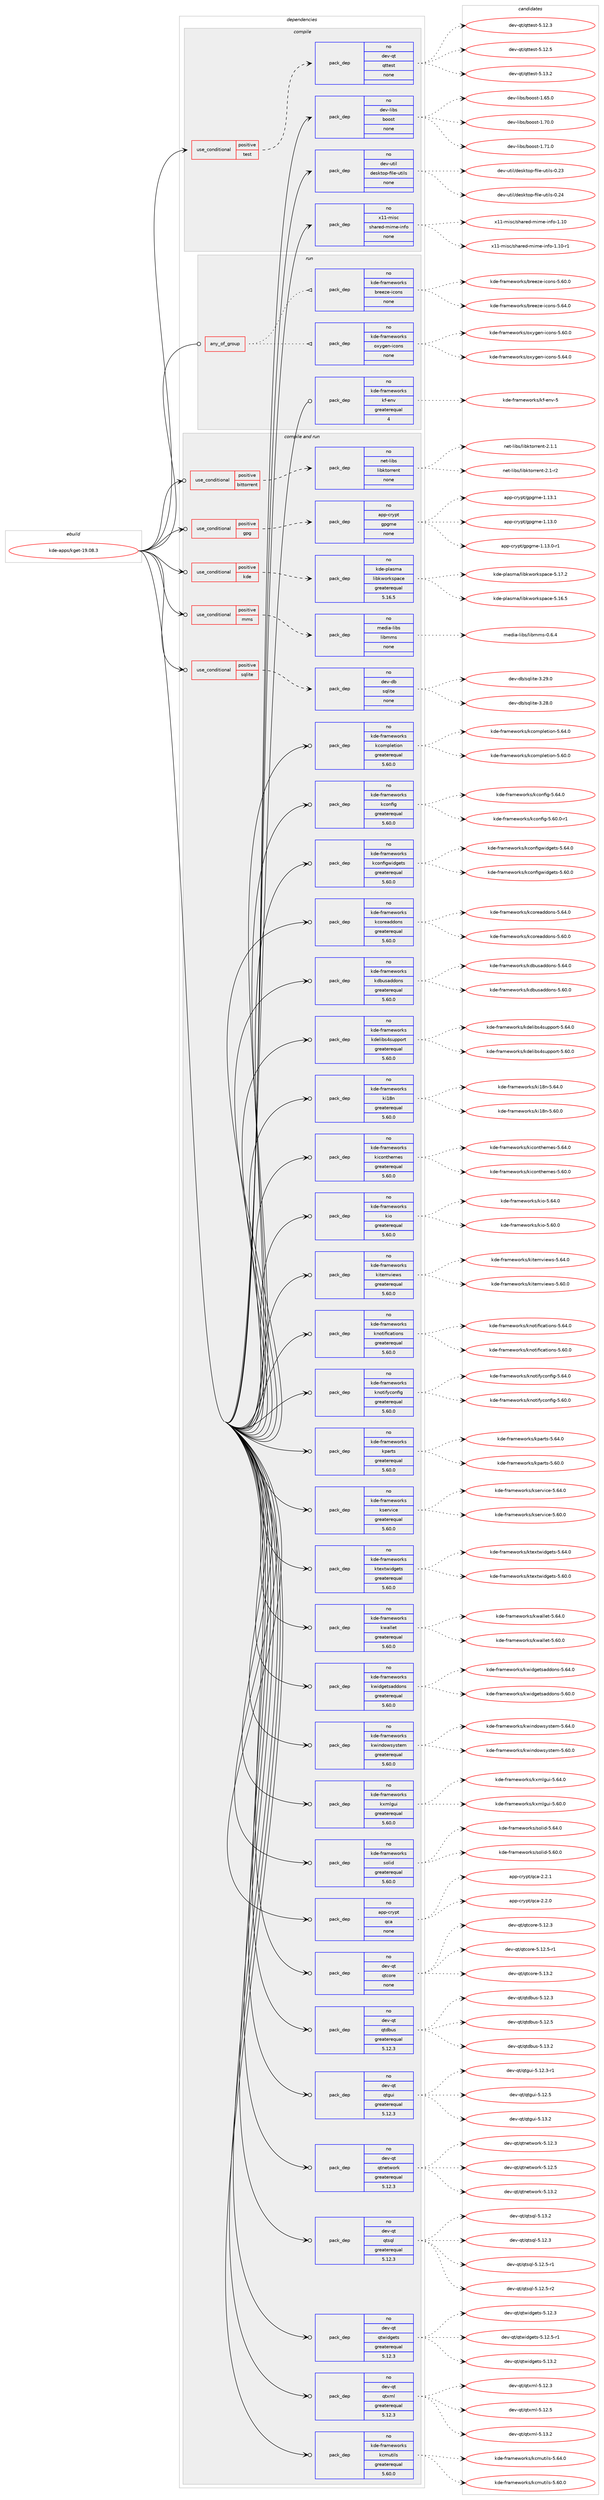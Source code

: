 digraph prolog {

# *************
# Graph options
# *************

newrank=true;
concentrate=true;
compound=true;
graph [rankdir=LR,fontname=Helvetica,fontsize=10,ranksep=1.5];#, ranksep=2.5, nodesep=0.2];
edge  [arrowhead=vee];
node  [fontname=Helvetica,fontsize=10];

# **********
# The ebuild
# **********

subgraph cluster_leftcol {
color=gray;
rank=same;
label=<<i>ebuild</i>>;
id [label="kde-apps/kget-19.08.3", color=red, width=4, href="../kde-apps/kget-19.08.3.svg"];
}

# ****************
# The dependencies
# ****************

subgraph cluster_midcol {
color=gray;
label=<<i>dependencies</i>>;
subgraph cluster_compile {
fillcolor="#eeeeee";
style=filled;
label=<<i>compile</i>>;
subgraph cond186661 {
dependency756273 [label=<<TABLE BORDER="0" CELLBORDER="1" CELLSPACING="0" CELLPADDING="4"><TR><TD ROWSPAN="3" CELLPADDING="10">use_conditional</TD></TR><TR><TD>positive</TD></TR><TR><TD>test</TD></TR></TABLE>>, shape=none, color=red];
subgraph pack556773 {
dependency756274 [label=<<TABLE BORDER="0" CELLBORDER="1" CELLSPACING="0" CELLPADDING="4" WIDTH="220"><TR><TD ROWSPAN="6" CELLPADDING="30">pack_dep</TD></TR><TR><TD WIDTH="110">no</TD></TR><TR><TD>dev-qt</TD></TR><TR><TD>qttest</TD></TR><TR><TD>none</TD></TR><TR><TD></TD></TR></TABLE>>, shape=none, color=blue];
}
dependency756273:e -> dependency756274:w [weight=20,style="dashed",arrowhead="vee"];
}
id:e -> dependency756273:w [weight=20,style="solid",arrowhead="vee"];
subgraph pack556774 {
dependency756275 [label=<<TABLE BORDER="0" CELLBORDER="1" CELLSPACING="0" CELLPADDING="4" WIDTH="220"><TR><TD ROWSPAN="6" CELLPADDING="30">pack_dep</TD></TR><TR><TD WIDTH="110">no</TD></TR><TR><TD>dev-libs</TD></TR><TR><TD>boost</TD></TR><TR><TD>none</TD></TR><TR><TD></TD></TR></TABLE>>, shape=none, color=blue];
}
id:e -> dependency756275:w [weight=20,style="solid",arrowhead="vee"];
subgraph pack556775 {
dependency756276 [label=<<TABLE BORDER="0" CELLBORDER="1" CELLSPACING="0" CELLPADDING="4" WIDTH="220"><TR><TD ROWSPAN="6" CELLPADDING="30">pack_dep</TD></TR><TR><TD WIDTH="110">no</TD></TR><TR><TD>dev-util</TD></TR><TR><TD>desktop-file-utils</TD></TR><TR><TD>none</TD></TR><TR><TD></TD></TR></TABLE>>, shape=none, color=blue];
}
id:e -> dependency756276:w [weight=20,style="solid",arrowhead="vee"];
subgraph pack556776 {
dependency756277 [label=<<TABLE BORDER="0" CELLBORDER="1" CELLSPACING="0" CELLPADDING="4" WIDTH="220"><TR><TD ROWSPAN="6" CELLPADDING="30">pack_dep</TD></TR><TR><TD WIDTH="110">no</TD></TR><TR><TD>x11-misc</TD></TR><TR><TD>shared-mime-info</TD></TR><TR><TD>none</TD></TR><TR><TD></TD></TR></TABLE>>, shape=none, color=blue];
}
id:e -> dependency756277:w [weight=20,style="solid",arrowhead="vee"];
}
subgraph cluster_compileandrun {
fillcolor="#eeeeee";
style=filled;
label=<<i>compile and run</i>>;
subgraph cond186662 {
dependency756278 [label=<<TABLE BORDER="0" CELLBORDER="1" CELLSPACING="0" CELLPADDING="4"><TR><TD ROWSPAN="3" CELLPADDING="10">use_conditional</TD></TR><TR><TD>positive</TD></TR><TR><TD>bittorrent</TD></TR></TABLE>>, shape=none, color=red];
subgraph pack556777 {
dependency756279 [label=<<TABLE BORDER="0" CELLBORDER="1" CELLSPACING="0" CELLPADDING="4" WIDTH="220"><TR><TD ROWSPAN="6" CELLPADDING="30">pack_dep</TD></TR><TR><TD WIDTH="110">no</TD></TR><TR><TD>net-libs</TD></TR><TR><TD>libktorrent</TD></TR><TR><TD>none</TD></TR><TR><TD></TD></TR></TABLE>>, shape=none, color=blue];
}
dependency756278:e -> dependency756279:w [weight=20,style="dashed",arrowhead="vee"];
}
id:e -> dependency756278:w [weight=20,style="solid",arrowhead="odotvee"];
subgraph cond186663 {
dependency756280 [label=<<TABLE BORDER="0" CELLBORDER="1" CELLSPACING="0" CELLPADDING="4"><TR><TD ROWSPAN="3" CELLPADDING="10">use_conditional</TD></TR><TR><TD>positive</TD></TR><TR><TD>gpg</TD></TR></TABLE>>, shape=none, color=red];
subgraph pack556778 {
dependency756281 [label=<<TABLE BORDER="0" CELLBORDER="1" CELLSPACING="0" CELLPADDING="4" WIDTH="220"><TR><TD ROWSPAN="6" CELLPADDING="30">pack_dep</TD></TR><TR><TD WIDTH="110">no</TD></TR><TR><TD>app-crypt</TD></TR><TR><TD>gpgme</TD></TR><TR><TD>none</TD></TR><TR><TD></TD></TR></TABLE>>, shape=none, color=blue];
}
dependency756280:e -> dependency756281:w [weight=20,style="dashed",arrowhead="vee"];
}
id:e -> dependency756280:w [weight=20,style="solid",arrowhead="odotvee"];
subgraph cond186664 {
dependency756282 [label=<<TABLE BORDER="0" CELLBORDER="1" CELLSPACING="0" CELLPADDING="4"><TR><TD ROWSPAN="3" CELLPADDING="10">use_conditional</TD></TR><TR><TD>positive</TD></TR><TR><TD>kde</TD></TR></TABLE>>, shape=none, color=red];
subgraph pack556779 {
dependency756283 [label=<<TABLE BORDER="0" CELLBORDER="1" CELLSPACING="0" CELLPADDING="4" WIDTH="220"><TR><TD ROWSPAN="6" CELLPADDING="30">pack_dep</TD></TR><TR><TD WIDTH="110">no</TD></TR><TR><TD>kde-plasma</TD></TR><TR><TD>libkworkspace</TD></TR><TR><TD>greaterequal</TD></TR><TR><TD>5.16.5</TD></TR></TABLE>>, shape=none, color=blue];
}
dependency756282:e -> dependency756283:w [weight=20,style="dashed",arrowhead="vee"];
}
id:e -> dependency756282:w [weight=20,style="solid",arrowhead="odotvee"];
subgraph cond186665 {
dependency756284 [label=<<TABLE BORDER="0" CELLBORDER="1" CELLSPACING="0" CELLPADDING="4"><TR><TD ROWSPAN="3" CELLPADDING="10">use_conditional</TD></TR><TR><TD>positive</TD></TR><TR><TD>mms</TD></TR></TABLE>>, shape=none, color=red];
subgraph pack556780 {
dependency756285 [label=<<TABLE BORDER="0" CELLBORDER="1" CELLSPACING="0" CELLPADDING="4" WIDTH="220"><TR><TD ROWSPAN="6" CELLPADDING="30">pack_dep</TD></TR><TR><TD WIDTH="110">no</TD></TR><TR><TD>media-libs</TD></TR><TR><TD>libmms</TD></TR><TR><TD>none</TD></TR><TR><TD></TD></TR></TABLE>>, shape=none, color=blue];
}
dependency756284:e -> dependency756285:w [weight=20,style="dashed",arrowhead="vee"];
}
id:e -> dependency756284:w [weight=20,style="solid",arrowhead="odotvee"];
subgraph cond186666 {
dependency756286 [label=<<TABLE BORDER="0" CELLBORDER="1" CELLSPACING="0" CELLPADDING="4"><TR><TD ROWSPAN="3" CELLPADDING="10">use_conditional</TD></TR><TR><TD>positive</TD></TR><TR><TD>sqlite</TD></TR></TABLE>>, shape=none, color=red];
subgraph pack556781 {
dependency756287 [label=<<TABLE BORDER="0" CELLBORDER="1" CELLSPACING="0" CELLPADDING="4" WIDTH="220"><TR><TD ROWSPAN="6" CELLPADDING="30">pack_dep</TD></TR><TR><TD WIDTH="110">no</TD></TR><TR><TD>dev-db</TD></TR><TR><TD>sqlite</TD></TR><TR><TD>none</TD></TR><TR><TD></TD></TR></TABLE>>, shape=none, color=blue];
}
dependency756286:e -> dependency756287:w [weight=20,style="dashed",arrowhead="vee"];
}
id:e -> dependency756286:w [weight=20,style="solid",arrowhead="odotvee"];
subgraph pack556782 {
dependency756288 [label=<<TABLE BORDER="0" CELLBORDER="1" CELLSPACING="0" CELLPADDING="4" WIDTH="220"><TR><TD ROWSPAN="6" CELLPADDING="30">pack_dep</TD></TR><TR><TD WIDTH="110">no</TD></TR><TR><TD>app-crypt</TD></TR><TR><TD>qca</TD></TR><TR><TD>none</TD></TR><TR><TD></TD></TR></TABLE>>, shape=none, color=blue];
}
id:e -> dependency756288:w [weight=20,style="solid",arrowhead="odotvee"];
subgraph pack556783 {
dependency756289 [label=<<TABLE BORDER="0" CELLBORDER="1" CELLSPACING="0" CELLPADDING="4" WIDTH="220"><TR><TD ROWSPAN="6" CELLPADDING="30">pack_dep</TD></TR><TR><TD WIDTH="110">no</TD></TR><TR><TD>dev-qt</TD></TR><TR><TD>qtcore</TD></TR><TR><TD>none</TD></TR><TR><TD></TD></TR></TABLE>>, shape=none, color=blue];
}
id:e -> dependency756289:w [weight=20,style="solid",arrowhead="odotvee"];
subgraph pack556784 {
dependency756290 [label=<<TABLE BORDER="0" CELLBORDER="1" CELLSPACING="0" CELLPADDING="4" WIDTH="220"><TR><TD ROWSPAN="6" CELLPADDING="30">pack_dep</TD></TR><TR><TD WIDTH="110">no</TD></TR><TR><TD>dev-qt</TD></TR><TR><TD>qtdbus</TD></TR><TR><TD>greaterequal</TD></TR><TR><TD>5.12.3</TD></TR></TABLE>>, shape=none, color=blue];
}
id:e -> dependency756290:w [weight=20,style="solid",arrowhead="odotvee"];
subgraph pack556785 {
dependency756291 [label=<<TABLE BORDER="0" CELLBORDER="1" CELLSPACING="0" CELLPADDING="4" WIDTH="220"><TR><TD ROWSPAN="6" CELLPADDING="30">pack_dep</TD></TR><TR><TD WIDTH="110">no</TD></TR><TR><TD>dev-qt</TD></TR><TR><TD>qtgui</TD></TR><TR><TD>greaterequal</TD></TR><TR><TD>5.12.3</TD></TR></TABLE>>, shape=none, color=blue];
}
id:e -> dependency756291:w [weight=20,style="solid",arrowhead="odotvee"];
subgraph pack556786 {
dependency756292 [label=<<TABLE BORDER="0" CELLBORDER="1" CELLSPACING="0" CELLPADDING="4" WIDTH="220"><TR><TD ROWSPAN="6" CELLPADDING="30">pack_dep</TD></TR><TR><TD WIDTH="110">no</TD></TR><TR><TD>dev-qt</TD></TR><TR><TD>qtnetwork</TD></TR><TR><TD>greaterequal</TD></TR><TR><TD>5.12.3</TD></TR></TABLE>>, shape=none, color=blue];
}
id:e -> dependency756292:w [weight=20,style="solid",arrowhead="odotvee"];
subgraph pack556787 {
dependency756293 [label=<<TABLE BORDER="0" CELLBORDER="1" CELLSPACING="0" CELLPADDING="4" WIDTH="220"><TR><TD ROWSPAN="6" CELLPADDING="30">pack_dep</TD></TR><TR><TD WIDTH="110">no</TD></TR><TR><TD>dev-qt</TD></TR><TR><TD>qtsql</TD></TR><TR><TD>greaterequal</TD></TR><TR><TD>5.12.3</TD></TR></TABLE>>, shape=none, color=blue];
}
id:e -> dependency756293:w [weight=20,style="solid",arrowhead="odotvee"];
subgraph pack556788 {
dependency756294 [label=<<TABLE BORDER="0" CELLBORDER="1" CELLSPACING="0" CELLPADDING="4" WIDTH="220"><TR><TD ROWSPAN="6" CELLPADDING="30">pack_dep</TD></TR><TR><TD WIDTH="110">no</TD></TR><TR><TD>dev-qt</TD></TR><TR><TD>qtwidgets</TD></TR><TR><TD>greaterequal</TD></TR><TR><TD>5.12.3</TD></TR></TABLE>>, shape=none, color=blue];
}
id:e -> dependency756294:w [weight=20,style="solid",arrowhead="odotvee"];
subgraph pack556789 {
dependency756295 [label=<<TABLE BORDER="0" CELLBORDER="1" CELLSPACING="0" CELLPADDING="4" WIDTH="220"><TR><TD ROWSPAN="6" CELLPADDING="30">pack_dep</TD></TR><TR><TD WIDTH="110">no</TD></TR><TR><TD>dev-qt</TD></TR><TR><TD>qtxml</TD></TR><TR><TD>greaterequal</TD></TR><TR><TD>5.12.3</TD></TR></TABLE>>, shape=none, color=blue];
}
id:e -> dependency756295:w [weight=20,style="solid",arrowhead="odotvee"];
subgraph pack556790 {
dependency756296 [label=<<TABLE BORDER="0" CELLBORDER="1" CELLSPACING="0" CELLPADDING="4" WIDTH="220"><TR><TD ROWSPAN="6" CELLPADDING="30">pack_dep</TD></TR><TR><TD WIDTH="110">no</TD></TR><TR><TD>kde-frameworks</TD></TR><TR><TD>kcmutils</TD></TR><TR><TD>greaterequal</TD></TR><TR><TD>5.60.0</TD></TR></TABLE>>, shape=none, color=blue];
}
id:e -> dependency756296:w [weight=20,style="solid",arrowhead="odotvee"];
subgraph pack556791 {
dependency756297 [label=<<TABLE BORDER="0" CELLBORDER="1" CELLSPACING="0" CELLPADDING="4" WIDTH="220"><TR><TD ROWSPAN="6" CELLPADDING="30">pack_dep</TD></TR><TR><TD WIDTH="110">no</TD></TR><TR><TD>kde-frameworks</TD></TR><TR><TD>kcompletion</TD></TR><TR><TD>greaterequal</TD></TR><TR><TD>5.60.0</TD></TR></TABLE>>, shape=none, color=blue];
}
id:e -> dependency756297:w [weight=20,style="solid",arrowhead="odotvee"];
subgraph pack556792 {
dependency756298 [label=<<TABLE BORDER="0" CELLBORDER="1" CELLSPACING="0" CELLPADDING="4" WIDTH="220"><TR><TD ROWSPAN="6" CELLPADDING="30">pack_dep</TD></TR><TR><TD WIDTH="110">no</TD></TR><TR><TD>kde-frameworks</TD></TR><TR><TD>kconfig</TD></TR><TR><TD>greaterequal</TD></TR><TR><TD>5.60.0</TD></TR></TABLE>>, shape=none, color=blue];
}
id:e -> dependency756298:w [weight=20,style="solid",arrowhead="odotvee"];
subgraph pack556793 {
dependency756299 [label=<<TABLE BORDER="0" CELLBORDER="1" CELLSPACING="0" CELLPADDING="4" WIDTH="220"><TR><TD ROWSPAN="6" CELLPADDING="30">pack_dep</TD></TR><TR><TD WIDTH="110">no</TD></TR><TR><TD>kde-frameworks</TD></TR><TR><TD>kconfigwidgets</TD></TR><TR><TD>greaterequal</TD></TR><TR><TD>5.60.0</TD></TR></TABLE>>, shape=none, color=blue];
}
id:e -> dependency756299:w [weight=20,style="solid",arrowhead="odotvee"];
subgraph pack556794 {
dependency756300 [label=<<TABLE BORDER="0" CELLBORDER="1" CELLSPACING="0" CELLPADDING="4" WIDTH="220"><TR><TD ROWSPAN="6" CELLPADDING="30">pack_dep</TD></TR><TR><TD WIDTH="110">no</TD></TR><TR><TD>kde-frameworks</TD></TR><TR><TD>kcoreaddons</TD></TR><TR><TD>greaterequal</TD></TR><TR><TD>5.60.0</TD></TR></TABLE>>, shape=none, color=blue];
}
id:e -> dependency756300:w [weight=20,style="solid",arrowhead="odotvee"];
subgraph pack556795 {
dependency756301 [label=<<TABLE BORDER="0" CELLBORDER="1" CELLSPACING="0" CELLPADDING="4" WIDTH="220"><TR><TD ROWSPAN="6" CELLPADDING="30">pack_dep</TD></TR><TR><TD WIDTH="110">no</TD></TR><TR><TD>kde-frameworks</TD></TR><TR><TD>kdbusaddons</TD></TR><TR><TD>greaterequal</TD></TR><TR><TD>5.60.0</TD></TR></TABLE>>, shape=none, color=blue];
}
id:e -> dependency756301:w [weight=20,style="solid",arrowhead="odotvee"];
subgraph pack556796 {
dependency756302 [label=<<TABLE BORDER="0" CELLBORDER="1" CELLSPACING="0" CELLPADDING="4" WIDTH="220"><TR><TD ROWSPAN="6" CELLPADDING="30">pack_dep</TD></TR><TR><TD WIDTH="110">no</TD></TR><TR><TD>kde-frameworks</TD></TR><TR><TD>kdelibs4support</TD></TR><TR><TD>greaterequal</TD></TR><TR><TD>5.60.0</TD></TR></TABLE>>, shape=none, color=blue];
}
id:e -> dependency756302:w [weight=20,style="solid",arrowhead="odotvee"];
subgraph pack556797 {
dependency756303 [label=<<TABLE BORDER="0" CELLBORDER="1" CELLSPACING="0" CELLPADDING="4" WIDTH="220"><TR><TD ROWSPAN="6" CELLPADDING="30">pack_dep</TD></TR><TR><TD WIDTH="110">no</TD></TR><TR><TD>kde-frameworks</TD></TR><TR><TD>ki18n</TD></TR><TR><TD>greaterequal</TD></TR><TR><TD>5.60.0</TD></TR></TABLE>>, shape=none, color=blue];
}
id:e -> dependency756303:w [weight=20,style="solid",arrowhead="odotvee"];
subgraph pack556798 {
dependency756304 [label=<<TABLE BORDER="0" CELLBORDER="1" CELLSPACING="0" CELLPADDING="4" WIDTH="220"><TR><TD ROWSPAN="6" CELLPADDING="30">pack_dep</TD></TR><TR><TD WIDTH="110">no</TD></TR><TR><TD>kde-frameworks</TD></TR><TR><TD>kiconthemes</TD></TR><TR><TD>greaterequal</TD></TR><TR><TD>5.60.0</TD></TR></TABLE>>, shape=none, color=blue];
}
id:e -> dependency756304:w [weight=20,style="solid",arrowhead="odotvee"];
subgraph pack556799 {
dependency756305 [label=<<TABLE BORDER="0" CELLBORDER="1" CELLSPACING="0" CELLPADDING="4" WIDTH="220"><TR><TD ROWSPAN="6" CELLPADDING="30">pack_dep</TD></TR><TR><TD WIDTH="110">no</TD></TR><TR><TD>kde-frameworks</TD></TR><TR><TD>kio</TD></TR><TR><TD>greaterequal</TD></TR><TR><TD>5.60.0</TD></TR></TABLE>>, shape=none, color=blue];
}
id:e -> dependency756305:w [weight=20,style="solid",arrowhead="odotvee"];
subgraph pack556800 {
dependency756306 [label=<<TABLE BORDER="0" CELLBORDER="1" CELLSPACING="0" CELLPADDING="4" WIDTH="220"><TR><TD ROWSPAN="6" CELLPADDING="30">pack_dep</TD></TR><TR><TD WIDTH="110">no</TD></TR><TR><TD>kde-frameworks</TD></TR><TR><TD>kitemviews</TD></TR><TR><TD>greaterequal</TD></TR><TR><TD>5.60.0</TD></TR></TABLE>>, shape=none, color=blue];
}
id:e -> dependency756306:w [weight=20,style="solid",arrowhead="odotvee"];
subgraph pack556801 {
dependency756307 [label=<<TABLE BORDER="0" CELLBORDER="1" CELLSPACING="0" CELLPADDING="4" WIDTH="220"><TR><TD ROWSPAN="6" CELLPADDING="30">pack_dep</TD></TR><TR><TD WIDTH="110">no</TD></TR><TR><TD>kde-frameworks</TD></TR><TR><TD>knotifications</TD></TR><TR><TD>greaterequal</TD></TR><TR><TD>5.60.0</TD></TR></TABLE>>, shape=none, color=blue];
}
id:e -> dependency756307:w [weight=20,style="solid",arrowhead="odotvee"];
subgraph pack556802 {
dependency756308 [label=<<TABLE BORDER="0" CELLBORDER="1" CELLSPACING="0" CELLPADDING="4" WIDTH="220"><TR><TD ROWSPAN="6" CELLPADDING="30">pack_dep</TD></TR><TR><TD WIDTH="110">no</TD></TR><TR><TD>kde-frameworks</TD></TR><TR><TD>knotifyconfig</TD></TR><TR><TD>greaterequal</TD></TR><TR><TD>5.60.0</TD></TR></TABLE>>, shape=none, color=blue];
}
id:e -> dependency756308:w [weight=20,style="solid",arrowhead="odotvee"];
subgraph pack556803 {
dependency756309 [label=<<TABLE BORDER="0" CELLBORDER="1" CELLSPACING="0" CELLPADDING="4" WIDTH="220"><TR><TD ROWSPAN="6" CELLPADDING="30">pack_dep</TD></TR><TR><TD WIDTH="110">no</TD></TR><TR><TD>kde-frameworks</TD></TR><TR><TD>kparts</TD></TR><TR><TD>greaterequal</TD></TR><TR><TD>5.60.0</TD></TR></TABLE>>, shape=none, color=blue];
}
id:e -> dependency756309:w [weight=20,style="solid",arrowhead="odotvee"];
subgraph pack556804 {
dependency756310 [label=<<TABLE BORDER="0" CELLBORDER="1" CELLSPACING="0" CELLPADDING="4" WIDTH="220"><TR><TD ROWSPAN="6" CELLPADDING="30">pack_dep</TD></TR><TR><TD WIDTH="110">no</TD></TR><TR><TD>kde-frameworks</TD></TR><TR><TD>kservice</TD></TR><TR><TD>greaterequal</TD></TR><TR><TD>5.60.0</TD></TR></TABLE>>, shape=none, color=blue];
}
id:e -> dependency756310:w [weight=20,style="solid",arrowhead="odotvee"];
subgraph pack556805 {
dependency756311 [label=<<TABLE BORDER="0" CELLBORDER="1" CELLSPACING="0" CELLPADDING="4" WIDTH="220"><TR><TD ROWSPAN="6" CELLPADDING="30">pack_dep</TD></TR><TR><TD WIDTH="110">no</TD></TR><TR><TD>kde-frameworks</TD></TR><TR><TD>ktextwidgets</TD></TR><TR><TD>greaterequal</TD></TR><TR><TD>5.60.0</TD></TR></TABLE>>, shape=none, color=blue];
}
id:e -> dependency756311:w [weight=20,style="solid",arrowhead="odotvee"];
subgraph pack556806 {
dependency756312 [label=<<TABLE BORDER="0" CELLBORDER="1" CELLSPACING="0" CELLPADDING="4" WIDTH="220"><TR><TD ROWSPAN="6" CELLPADDING="30">pack_dep</TD></TR><TR><TD WIDTH="110">no</TD></TR><TR><TD>kde-frameworks</TD></TR><TR><TD>kwallet</TD></TR><TR><TD>greaterequal</TD></TR><TR><TD>5.60.0</TD></TR></TABLE>>, shape=none, color=blue];
}
id:e -> dependency756312:w [weight=20,style="solid",arrowhead="odotvee"];
subgraph pack556807 {
dependency756313 [label=<<TABLE BORDER="0" CELLBORDER="1" CELLSPACING="0" CELLPADDING="4" WIDTH="220"><TR><TD ROWSPAN="6" CELLPADDING="30">pack_dep</TD></TR><TR><TD WIDTH="110">no</TD></TR><TR><TD>kde-frameworks</TD></TR><TR><TD>kwidgetsaddons</TD></TR><TR><TD>greaterequal</TD></TR><TR><TD>5.60.0</TD></TR></TABLE>>, shape=none, color=blue];
}
id:e -> dependency756313:w [weight=20,style="solid",arrowhead="odotvee"];
subgraph pack556808 {
dependency756314 [label=<<TABLE BORDER="0" CELLBORDER="1" CELLSPACING="0" CELLPADDING="4" WIDTH="220"><TR><TD ROWSPAN="6" CELLPADDING="30">pack_dep</TD></TR><TR><TD WIDTH="110">no</TD></TR><TR><TD>kde-frameworks</TD></TR><TR><TD>kwindowsystem</TD></TR><TR><TD>greaterequal</TD></TR><TR><TD>5.60.0</TD></TR></TABLE>>, shape=none, color=blue];
}
id:e -> dependency756314:w [weight=20,style="solid",arrowhead="odotvee"];
subgraph pack556809 {
dependency756315 [label=<<TABLE BORDER="0" CELLBORDER="1" CELLSPACING="0" CELLPADDING="4" WIDTH="220"><TR><TD ROWSPAN="6" CELLPADDING="30">pack_dep</TD></TR><TR><TD WIDTH="110">no</TD></TR><TR><TD>kde-frameworks</TD></TR><TR><TD>kxmlgui</TD></TR><TR><TD>greaterequal</TD></TR><TR><TD>5.60.0</TD></TR></TABLE>>, shape=none, color=blue];
}
id:e -> dependency756315:w [weight=20,style="solid",arrowhead="odotvee"];
subgraph pack556810 {
dependency756316 [label=<<TABLE BORDER="0" CELLBORDER="1" CELLSPACING="0" CELLPADDING="4" WIDTH="220"><TR><TD ROWSPAN="6" CELLPADDING="30">pack_dep</TD></TR><TR><TD WIDTH="110">no</TD></TR><TR><TD>kde-frameworks</TD></TR><TR><TD>solid</TD></TR><TR><TD>greaterequal</TD></TR><TR><TD>5.60.0</TD></TR></TABLE>>, shape=none, color=blue];
}
id:e -> dependency756316:w [weight=20,style="solid",arrowhead="odotvee"];
}
subgraph cluster_run {
fillcolor="#eeeeee";
style=filled;
label=<<i>run</i>>;
subgraph any12433 {
dependency756317 [label=<<TABLE BORDER="0" CELLBORDER="1" CELLSPACING="0" CELLPADDING="4"><TR><TD CELLPADDING="10">any_of_group</TD></TR></TABLE>>, shape=none, color=red];subgraph pack556811 {
dependency756318 [label=<<TABLE BORDER="0" CELLBORDER="1" CELLSPACING="0" CELLPADDING="4" WIDTH="220"><TR><TD ROWSPAN="6" CELLPADDING="30">pack_dep</TD></TR><TR><TD WIDTH="110">no</TD></TR><TR><TD>kde-frameworks</TD></TR><TR><TD>breeze-icons</TD></TR><TR><TD>none</TD></TR><TR><TD></TD></TR></TABLE>>, shape=none, color=blue];
}
dependency756317:e -> dependency756318:w [weight=20,style="dotted",arrowhead="oinv"];
subgraph pack556812 {
dependency756319 [label=<<TABLE BORDER="0" CELLBORDER="1" CELLSPACING="0" CELLPADDING="4" WIDTH="220"><TR><TD ROWSPAN="6" CELLPADDING="30">pack_dep</TD></TR><TR><TD WIDTH="110">no</TD></TR><TR><TD>kde-frameworks</TD></TR><TR><TD>oxygen-icons</TD></TR><TR><TD>none</TD></TR><TR><TD></TD></TR></TABLE>>, shape=none, color=blue];
}
dependency756317:e -> dependency756319:w [weight=20,style="dotted",arrowhead="oinv"];
}
id:e -> dependency756317:w [weight=20,style="solid",arrowhead="odot"];
subgraph pack556813 {
dependency756320 [label=<<TABLE BORDER="0" CELLBORDER="1" CELLSPACING="0" CELLPADDING="4" WIDTH="220"><TR><TD ROWSPAN="6" CELLPADDING="30">pack_dep</TD></TR><TR><TD WIDTH="110">no</TD></TR><TR><TD>kde-frameworks</TD></TR><TR><TD>kf-env</TD></TR><TR><TD>greaterequal</TD></TR><TR><TD>4</TD></TR></TABLE>>, shape=none, color=blue];
}
id:e -> dependency756320:w [weight=20,style="solid",arrowhead="odot"];
}
}

# **************
# The candidates
# **************

subgraph cluster_choices {
rank=same;
color=gray;
label=<<i>candidates</i>>;

subgraph choice556773 {
color=black;
nodesep=1;
choice100101118451131164711311611610111511645534649504651 [label="dev-qt/qttest-5.12.3", color=red, width=4,href="../dev-qt/qttest-5.12.3.svg"];
choice100101118451131164711311611610111511645534649504653 [label="dev-qt/qttest-5.12.5", color=red, width=4,href="../dev-qt/qttest-5.12.5.svg"];
choice100101118451131164711311611610111511645534649514650 [label="dev-qt/qttest-5.13.2", color=red, width=4,href="../dev-qt/qttest-5.13.2.svg"];
dependency756274:e -> choice100101118451131164711311611610111511645534649504651:w [style=dotted,weight="100"];
dependency756274:e -> choice100101118451131164711311611610111511645534649504653:w [style=dotted,weight="100"];
dependency756274:e -> choice100101118451131164711311611610111511645534649514650:w [style=dotted,weight="100"];
}
subgraph choice556774 {
color=black;
nodesep=1;
choice1001011184510810598115479811111111511645494654534648 [label="dev-libs/boost-1.65.0", color=red, width=4,href="../dev-libs/boost-1.65.0.svg"];
choice1001011184510810598115479811111111511645494655484648 [label="dev-libs/boost-1.70.0", color=red, width=4,href="../dev-libs/boost-1.70.0.svg"];
choice1001011184510810598115479811111111511645494655494648 [label="dev-libs/boost-1.71.0", color=red, width=4,href="../dev-libs/boost-1.71.0.svg"];
dependency756275:e -> choice1001011184510810598115479811111111511645494654534648:w [style=dotted,weight="100"];
dependency756275:e -> choice1001011184510810598115479811111111511645494655484648:w [style=dotted,weight="100"];
dependency756275:e -> choice1001011184510810598115479811111111511645494655494648:w [style=dotted,weight="100"];
}
subgraph choice556775 {
color=black;
nodesep=1;
choice100101118451171161051084710010111510711611111245102105108101451171161051081154548465051 [label="dev-util/desktop-file-utils-0.23", color=red, width=4,href="../dev-util/desktop-file-utils-0.23.svg"];
choice100101118451171161051084710010111510711611111245102105108101451171161051081154548465052 [label="dev-util/desktop-file-utils-0.24", color=red, width=4,href="../dev-util/desktop-file-utils-0.24.svg"];
dependency756276:e -> choice100101118451171161051084710010111510711611111245102105108101451171161051081154548465051:w [style=dotted,weight="100"];
dependency756276:e -> choice100101118451171161051084710010111510711611111245102105108101451171161051081154548465052:w [style=dotted,weight="100"];
}
subgraph choice556776 {
color=black;
nodesep=1;
choice12049494510910511599471151049711410110045109105109101451051101021114549464948 [label="x11-misc/shared-mime-info-1.10", color=red, width=4,href="../x11-misc/shared-mime-info-1.10.svg"];
choice120494945109105115994711510497114101100451091051091014510511010211145494649484511449 [label="x11-misc/shared-mime-info-1.10-r1", color=red, width=4,href="../x11-misc/shared-mime-info-1.10-r1.svg"];
dependency756277:e -> choice12049494510910511599471151049711410110045109105109101451051101021114549464948:w [style=dotted,weight="100"];
dependency756277:e -> choice120494945109105115994711510497114101100451091051091014510511010211145494649484511449:w [style=dotted,weight="100"];
}
subgraph choice556777 {
color=black;
nodesep=1;
choice11010111645108105981154710810598107116111114114101110116455046494511450 [label="net-libs/libktorrent-2.1-r2", color=red, width=4,href="../net-libs/libktorrent-2.1-r2.svg"];
choice11010111645108105981154710810598107116111114114101110116455046494649 [label="net-libs/libktorrent-2.1.1", color=red, width=4,href="../net-libs/libktorrent-2.1.1.svg"];
dependency756279:e -> choice11010111645108105981154710810598107116111114114101110116455046494511450:w [style=dotted,weight="100"];
dependency756279:e -> choice11010111645108105981154710810598107116111114114101110116455046494649:w [style=dotted,weight="100"];
}
subgraph choice556778 {
color=black;
nodesep=1;
choice9711211245991141211121164710311210310910145494649514648 [label="app-crypt/gpgme-1.13.0", color=red, width=4,href="../app-crypt/gpgme-1.13.0.svg"];
choice97112112459911412111211647103112103109101454946495146484511449 [label="app-crypt/gpgme-1.13.0-r1", color=red, width=4,href="../app-crypt/gpgme-1.13.0-r1.svg"];
choice9711211245991141211121164710311210310910145494649514649 [label="app-crypt/gpgme-1.13.1", color=red, width=4,href="../app-crypt/gpgme-1.13.1.svg"];
dependency756281:e -> choice9711211245991141211121164710311210310910145494649514648:w [style=dotted,weight="100"];
dependency756281:e -> choice97112112459911412111211647103112103109101454946495146484511449:w [style=dotted,weight="100"];
dependency756281:e -> choice9711211245991141211121164710311210310910145494649514649:w [style=dotted,weight="100"];
}
subgraph choice556779 {
color=black;
nodesep=1;
choice1071001014511210897115109974710810598107119111114107115112979910145534649544653 [label="kde-plasma/libkworkspace-5.16.5", color=red, width=4,href="../kde-plasma/libkworkspace-5.16.5.svg"];
choice1071001014511210897115109974710810598107119111114107115112979910145534649554650 [label="kde-plasma/libkworkspace-5.17.2", color=red, width=4,href="../kde-plasma/libkworkspace-5.17.2.svg"];
dependency756283:e -> choice1071001014511210897115109974710810598107119111114107115112979910145534649544653:w [style=dotted,weight="100"];
dependency756283:e -> choice1071001014511210897115109974710810598107119111114107115112979910145534649554650:w [style=dotted,weight="100"];
}
subgraph choice556780 {
color=black;
nodesep=1;
choice1091011001059745108105981154710810598109109115454846544652 [label="media-libs/libmms-0.6.4", color=red, width=4,href="../media-libs/libmms-0.6.4.svg"];
dependency756285:e -> choice1091011001059745108105981154710810598109109115454846544652:w [style=dotted,weight="100"];
}
subgraph choice556781 {
color=black;
nodesep=1;
choice10010111845100984711511310810511610145514650564648 [label="dev-db/sqlite-3.28.0", color=red, width=4,href="../dev-db/sqlite-3.28.0.svg"];
choice10010111845100984711511310810511610145514650574648 [label="dev-db/sqlite-3.29.0", color=red, width=4,href="../dev-db/sqlite-3.29.0.svg"];
dependency756287:e -> choice10010111845100984711511310810511610145514650564648:w [style=dotted,weight="100"];
dependency756287:e -> choice10010111845100984711511310810511610145514650574648:w [style=dotted,weight="100"];
}
subgraph choice556782 {
color=black;
nodesep=1;
choice971121124599114121112116471139997455046504648 [label="app-crypt/qca-2.2.0", color=red, width=4,href="../app-crypt/qca-2.2.0.svg"];
choice971121124599114121112116471139997455046504649 [label="app-crypt/qca-2.2.1", color=red, width=4,href="../app-crypt/qca-2.2.1.svg"];
dependency756288:e -> choice971121124599114121112116471139997455046504648:w [style=dotted,weight="100"];
dependency756288:e -> choice971121124599114121112116471139997455046504649:w [style=dotted,weight="100"];
}
subgraph choice556783 {
color=black;
nodesep=1;
choice10010111845113116471131169911111410145534649504651 [label="dev-qt/qtcore-5.12.3", color=red, width=4,href="../dev-qt/qtcore-5.12.3.svg"];
choice100101118451131164711311699111114101455346495046534511449 [label="dev-qt/qtcore-5.12.5-r1", color=red, width=4,href="../dev-qt/qtcore-5.12.5-r1.svg"];
choice10010111845113116471131169911111410145534649514650 [label="dev-qt/qtcore-5.13.2", color=red, width=4,href="../dev-qt/qtcore-5.13.2.svg"];
dependency756289:e -> choice10010111845113116471131169911111410145534649504651:w [style=dotted,weight="100"];
dependency756289:e -> choice100101118451131164711311699111114101455346495046534511449:w [style=dotted,weight="100"];
dependency756289:e -> choice10010111845113116471131169911111410145534649514650:w [style=dotted,weight="100"];
}
subgraph choice556784 {
color=black;
nodesep=1;
choice10010111845113116471131161009811711545534649504651 [label="dev-qt/qtdbus-5.12.3", color=red, width=4,href="../dev-qt/qtdbus-5.12.3.svg"];
choice10010111845113116471131161009811711545534649504653 [label="dev-qt/qtdbus-5.12.5", color=red, width=4,href="../dev-qt/qtdbus-5.12.5.svg"];
choice10010111845113116471131161009811711545534649514650 [label="dev-qt/qtdbus-5.13.2", color=red, width=4,href="../dev-qt/qtdbus-5.13.2.svg"];
dependency756290:e -> choice10010111845113116471131161009811711545534649504651:w [style=dotted,weight="100"];
dependency756290:e -> choice10010111845113116471131161009811711545534649504653:w [style=dotted,weight="100"];
dependency756290:e -> choice10010111845113116471131161009811711545534649514650:w [style=dotted,weight="100"];
}
subgraph choice556785 {
color=black;
nodesep=1;
choice1001011184511311647113116103117105455346495046514511449 [label="dev-qt/qtgui-5.12.3-r1", color=red, width=4,href="../dev-qt/qtgui-5.12.3-r1.svg"];
choice100101118451131164711311610311710545534649504653 [label="dev-qt/qtgui-5.12.5", color=red, width=4,href="../dev-qt/qtgui-5.12.5.svg"];
choice100101118451131164711311610311710545534649514650 [label="dev-qt/qtgui-5.13.2", color=red, width=4,href="../dev-qt/qtgui-5.13.2.svg"];
dependency756291:e -> choice1001011184511311647113116103117105455346495046514511449:w [style=dotted,weight="100"];
dependency756291:e -> choice100101118451131164711311610311710545534649504653:w [style=dotted,weight="100"];
dependency756291:e -> choice100101118451131164711311610311710545534649514650:w [style=dotted,weight="100"];
}
subgraph choice556786 {
color=black;
nodesep=1;
choice100101118451131164711311611010111611911111410745534649504651 [label="dev-qt/qtnetwork-5.12.3", color=red, width=4,href="../dev-qt/qtnetwork-5.12.3.svg"];
choice100101118451131164711311611010111611911111410745534649504653 [label="dev-qt/qtnetwork-5.12.5", color=red, width=4,href="../dev-qt/qtnetwork-5.12.5.svg"];
choice100101118451131164711311611010111611911111410745534649514650 [label="dev-qt/qtnetwork-5.13.2", color=red, width=4,href="../dev-qt/qtnetwork-5.13.2.svg"];
dependency756292:e -> choice100101118451131164711311611010111611911111410745534649504651:w [style=dotted,weight="100"];
dependency756292:e -> choice100101118451131164711311611010111611911111410745534649504653:w [style=dotted,weight="100"];
dependency756292:e -> choice100101118451131164711311611010111611911111410745534649514650:w [style=dotted,weight="100"];
}
subgraph choice556787 {
color=black;
nodesep=1;
choice100101118451131164711311611511310845534649504651 [label="dev-qt/qtsql-5.12.3", color=red, width=4,href="../dev-qt/qtsql-5.12.3.svg"];
choice1001011184511311647113116115113108455346495046534511449 [label="dev-qt/qtsql-5.12.5-r1", color=red, width=4,href="../dev-qt/qtsql-5.12.5-r1.svg"];
choice1001011184511311647113116115113108455346495046534511450 [label="dev-qt/qtsql-5.12.5-r2", color=red, width=4,href="../dev-qt/qtsql-5.12.5-r2.svg"];
choice100101118451131164711311611511310845534649514650 [label="dev-qt/qtsql-5.13.2", color=red, width=4,href="../dev-qt/qtsql-5.13.2.svg"];
dependency756293:e -> choice100101118451131164711311611511310845534649504651:w [style=dotted,weight="100"];
dependency756293:e -> choice1001011184511311647113116115113108455346495046534511449:w [style=dotted,weight="100"];
dependency756293:e -> choice1001011184511311647113116115113108455346495046534511450:w [style=dotted,weight="100"];
dependency756293:e -> choice100101118451131164711311611511310845534649514650:w [style=dotted,weight="100"];
}
subgraph choice556788 {
color=black;
nodesep=1;
choice100101118451131164711311611910510010310111611545534649504651 [label="dev-qt/qtwidgets-5.12.3", color=red, width=4,href="../dev-qt/qtwidgets-5.12.3.svg"];
choice1001011184511311647113116119105100103101116115455346495046534511449 [label="dev-qt/qtwidgets-5.12.5-r1", color=red, width=4,href="../dev-qt/qtwidgets-5.12.5-r1.svg"];
choice100101118451131164711311611910510010310111611545534649514650 [label="dev-qt/qtwidgets-5.13.2", color=red, width=4,href="../dev-qt/qtwidgets-5.13.2.svg"];
dependency756294:e -> choice100101118451131164711311611910510010310111611545534649504651:w [style=dotted,weight="100"];
dependency756294:e -> choice1001011184511311647113116119105100103101116115455346495046534511449:w [style=dotted,weight="100"];
dependency756294:e -> choice100101118451131164711311611910510010310111611545534649514650:w [style=dotted,weight="100"];
}
subgraph choice556789 {
color=black;
nodesep=1;
choice100101118451131164711311612010910845534649504651 [label="dev-qt/qtxml-5.12.3", color=red, width=4,href="../dev-qt/qtxml-5.12.3.svg"];
choice100101118451131164711311612010910845534649504653 [label="dev-qt/qtxml-5.12.5", color=red, width=4,href="../dev-qt/qtxml-5.12.5.svg"];
choice100101118451131164711311612010910845534649514650 [label="dev-qt/qtxml-5.13.2", color=red, width=4,href="../dev-qt/qtxml-5.13.2.svg"];
dependency756295:e -> choice100101118451131164711311612010910845534649504651:w [style=dotted,weight="100"];
dependency756295:e -> choice100101118451131164711311612010910845534649504653:w [style=dotted,weight="100"];
dependency756295:e -> choice100101118451131164711311612010910845534649514650:w [style=dotted,weight="100"];
}
subgraph choice556790 {
color=black;
nodesep=1;
choice1071001014510211497109101119111114107115471079910911711610510811545534654484648 [label="kde-frameworks/kcmutils-5.60.0", color=red, width=4,href="../kde-frameworks/kcmutils-5.60.0.svg"];
choice1071001014510211497109101119111114107115471079910911711610510811545534654524648 [label="kde-frameworks/kcmutils-5.64.0", color=red, width=4,href="../kde-frameworks/kcmutils-5.64.0.svg"];
dependency756296:e -> choice1071001014510211497109101119111114107115471079910911711610510811545534654484648:w [style=dotted,weight="100"];
dependency756296:e -> choice1071001014510211497109101119111114107115471079910911711610510811545534654524648:w [style=dotted,weight="100"];
}
subgraph choice556791 {
color=black;
nodesep=1;
choice1071001014510211497109101119111114107115471079911110911210810111610511111045534654484648 [label="kde-frameworks/kcompletion-5.60.0", color=red, width=4,href="../kde-frameworks/kcompletion-5.60.0.svg"];
choice1071001014510211497109101119111114107115471079911110911210810111610511111045534654524648 [label="kde-frameworks/kcompletion-5.64.0", color=red, width=4,href="../kde-frameworks/kcompletion-5.64.0.svg"];
dependency756297:e -> choice1071001014510211497109101119111114107115471079911110911210810111610511111045534654484648:w [style=dotted,weight="100"];
dependency756297:e -> choice1071001014510211497109101119111114107115471079911110911210810111610511111045534654524648:w [style=dotted,weight="100"];
}
subgraph choice556792 {
color=black;
nodesep=1;
choice10710010145102114971091011191111141071154710799111110102105103455346544846484511449 [label="kde-frameworks/kconfig-5.60.0-r1", color=red, width=4,href="../kde-frameworks/kconfig-5.60.0-r1.svg"];
choice1071001014510211497109101119111114107115471079911111010210510345534654524648 [label="kde-frameworks/kconfig-5.64.0", color=red, width=4,href="../kde-frameworks/kconfig-5.64.0.svg"];
dependency756298:e -> choice10710010145102114971091011191111141071154710799111110102105103455346544846484511449:w [style=dotted,weight="100"];
dependency756298:e -> choice1071001014510211497109101119111114107115471079911111010210510345534654524648:w [style=dotted,weight="100"];
}
subgraph choice556793 {
color=black;
nodesep=1;
choice1071001014510211497109101119111114107115471079911111010210510311910510010310111611545534654484648 [label="kde-frameworks/kconfigwidgets-5.60.0", color=red, width=4,href="../kde-frameworks/kconfigwidgets-5.60.0.svg"];
choice1071001014510211497109101119111114107115471079911111010210510311910510010310111611545534654524648 [label="kde-frameworks/kconfigwidgets-5.64.0", color=red, width=4,href="../kde-frameworks/kconfigwidgets-5.64.0.svg"];
dependency756299:e -> choice1071001014510211497109101119111114107115471079911111010210510311910510010310111611545534654484648:w [style=dotted,weight="100"];
dependency756299:e -> choice1071001014510211497109101119111114107115471079911111010210510311910510010310111611545534654524648:w [style=dotted,weight="100"];
}
subgraph choice556794 {
color=black;
nodesep=1;
choice107100101451021149710910111911111410711547107991111141019710010011111011545534654484648 [label="kde-frameworks/kcoreaddons-5.60.0", color=red, width=4,href="../kde-frameworks/kcoreaddons-5.60.0.svg"];
choice107100101451021149710910111911111410711547107991111141019710010011111011545534654524648 [label="kde-frameworks/kcoreaddons-5.64.0", color=red, width=4,href="../kde-frameworks/kcoreaddons-5.64.0.svg"];
dependency756300:e -> choice107100101451021149710910111911111410711547107991111141019710010011111011545534654484648:w [style=dotted,weight="100"];
dependency756300:e -> choice107100101451021149710910111911111410711547107991111141019710010011111011545534654524648:w [style=dotted,weight="100"];
}
subgraph choice556795 {
color=black;
nodesep=1;
choice107100101451021149710910111911111410711547107100981171159710010011111011545534654484648 [label="kde-frameworks/kdbusaddons-5.60.0", color=red, width=4,href="../kde-frameworks/kdbusaddons-5.60.0.svg"];
choice107100101451021149710910111911111410711547107100981171159710010011111011545534654524648 [label="kde-frameworks/kdbusaddons-5.64.0", color=red, width=4,href="../kde-frameworks/kdbusaddons-5.64.0.svg"];
dependency756301:e -> choice107100101451021149710910111911111410711547107100981171159710010011111011545534654484648:w [style=dotted,weight="100"];
dependency756301:e -> choice107100101451021149710910111911111410711547107100981171159710010011111011545534654524648:w [style=dotted,weight="100"];
}
subgraph choice556796 {
color=black;
nodesep=1;
choice107100101451021149710910111911111410711547107100101108105981155211511711211211111411645534654484648 [label="kde-frameworks/kdelibs4support-5.60.0", color=red, width=4,href="../kde-frameworks/kdelibs4support-5.60.0.svg"];
choice107100101451021149710910111911111410711547107100101108105981155211511711211211111411645534654524648 [label="kde-frameworks/kdelibs4support-5.64.0", color=red, width=4,href="../kde-frameworks/kdelibs4support-5.64.0.svg"];
dependency756302:e -> choice107100101451021149710910111911111410711547107100101108105981155211511711211211111411645534654484648:w [style=dotted,weight="100"];
dependency756302:e -> choice107100101451021149710910111911111410711547107100101108105981155211511711211211111411645534654524648:w [style=dotted,weight="100"];
}
subgraph choice556797 {
color=black;
nodesep=1;
choice107100101451021149710910111911111410711547107105495611045534654484648 [label="kde-frameworks/ki18n-5.60.0", color=red, width=4,href="../kde-frameworks/ki18n-5.60.0.svg"];
choice107100101451021149710910111911111410711547107105495611045534654524648 [label="kde-frameworks/ki18n-5.64.0", color=red, width=4,href="../kde-frameworks/ki18n-5.64.0.svg"];
dependency756303:e -> choice107100101451021149710910111911111410711547107105495611045534654484648:w [style=dotted,weight="100"];
dependency756303:e -> choice107100101451021149710910111911111410711547107105495611045534654524648:w [style=dotted,weight="100"];
}
subgraph choice556798 {
color=black;
nodesep=1;
choice1071001014510211497109101119111114107115471071059911111011610410110910111545534654484648 [label="kde-frameworks/kiconthemes-5.60.0", color=red, width=4,href="../kde-frameworks/kiconthemes-5.60.0.svg"];
choice1071001014510211497109101119111114107115471071059911111011610410110910111545534654524648 [label="kde-frameworks/kiconthemes-5.64.0", color=red, width=4,href="../kde-frameworks/kiconthemes-5.64.0.svg"];
dependency756304:e -> choice1071001014510211497109101119111114107115471071059911111011610410110910111545534654484648:w [style=dotted,weight="100"];
dependency756304:e -> choice1071001014510211497109101119111114107115471071059911111011610410110910111545534654524648:w [style=dotted,weight="100"];
}
subgraph choice556799 {
color=black;
nodesep=1;
choice10710010145102114971091011191111141071154710710511145534654484648 [label="kde-frameworks/kio-5.60.0", color=red, width=4,href="../kde-frameworks/kio-5.60.0.svg"];
choice10710010145102114971091011191111141071154710710511145534654524648 [label="kde-frameworks/kio-5.64.0", color=red, width=4,href="../kde-frameworks/kio-5.64.0.svg"];
dependency756305:e -> choice10710010145102114971091011191111141071154710710511145534654484648:w [style=dotted,weight="100"];
dependency756305:e -> choice10710010145102114971091011191111141071154710710511145534654524648:w [style=dotted,weight="100"];
}
subgraph choice556800 {
color=black;
nodesep=1;
choice10710010145102114971091011191111141071154710710511610110911810510111911545534654484648 [label="kde-frameworks/kitemviews-5.60.0", color=red, width=4,href="../kde-frameworks/kitemviews-5.60.0.svg"];
choice10710010145102114971091011191111141071154710710511610110911810510111911545534654524648 [label="kde-frameworks/kitemviews-5.64.0", color=red, width=4,href="../kde-frameworks/kitemviews-5.64.0.svg"];
dependency756306:e -> choice10710010145102114971091011191111141071154710710511610110911810510111911545534654484648:w [style=dotted,weight="100"];
dependency756306:e -> choice10710010145102114971091011191111141071154710710511610110911810510111911545534654524648:w [style=dotted,weight="100"];
}
subgraph choice556801 {
color=black;
nodesep=1;
choice107100101451021149710910111911111410711547107110111116105102105999711610511111011545534654484648 [label="kde-frameworks/knotifications-5.60.0", color=red, width=4,href="../kde-frameworks/knotifications-5.60.0.svg"];
choice107100101451021149710910111911111410711547107110111116105102105999711610511111011545534654524648 [label="kde-frameworks/knotifications-5.64.0", color=red, width=4,href="../kde-frameworks/knotifications-5.64.0.svg"];
dependency756307:e -> choice107100101451021149710910111911111410711547107110111116105102105999711610511111011545534654484648:w [style=dotted,weight="100"];
dependency756307:e -> choice107100101451021149710910111911111410711547107110111116105102105999711610511111011545534654524648:w [style=dotted,weight="100"];
}
subgraph choice556802 {
color=black;
nodesep=1;
choice1071001014510211497109101119111114107115471071101111161051021219911111010210510345534654484648 [label="kde-frameworks/knotifyconfig-5.60.0", color=red, width=4,href="../kde-frameworks/knotifyconfig-5.60.0.svg"];
choice1071001014510211497109101119111114107115471071101111161051021219911111010210510345534654524648 [label="kde-frameworks/knotifyconfig-5.64.0", color=red, width=4,href="../kde-frameworks/knotifyconfig-5.64.0.svg"];
dependency756308:e -> choice1071001014510211497109101119111114107115471071101111161051021219911111010210510345534654484648:w [style=dotted,weight="100"];
dependency756308:e -> choice1071001014510211497109101119111114107115471071101111161051021219911111010210510345534654524648:w [style=dotted,weight="100"];
}
subgraph choice556803 {
color=black;
nodesep=1;
choice1071001014510211497109101119111114107115471071129711411611545534654484648 [label="kde-frameworks/kparts-5.60.0", color=red, width=4,href="../kde-frameworks/kparts-5.60.0.svg"];
choice1071001014510211497109101119111114107115471071129711411611545534654524648 [label="kde-frameworks/kparts-5.64.0", color=red, width=4,href="../kde-frameworks/kparts-5.64.0.svg"];
dependency756309:e -> choice1071001014510211497109101119111114107115471071129711411611545534654484648:w [style=dotted,weight="100"];
dependency756309:e -> choice1071001014510211497109101119111114107115471071129711411611545534654524648:w [style=dotted,weight="100"];
}
subgraph choice556804 {
color=black;
nodesep=1;
choice1071001014510211497109101119111114107115471071151011141181059910145534654484648 [label="kde-frameworks/kservice-5.60.0", color=red, width=4,href="../kde-frameworks/kservice-5.60.0.svg"];
choice1071001014510211497109101119111114107115471071151011141181059910145534654524648 [label="kde-frameworks/kservice-5.64.0", color=red, width=4,href="../kde-frameworks/kservice-5.64.0.svg"];
dependency756310:e -> choice1071001014510211497109101119111114107115471071151011141181059910145534654484648:w [style=dotted,weight="100"];
dependency756310:e -> choice1071001014510211497109101119111114107115471071151011141181059910145534654524648:w [style=dotted,weight="100"];
}
subgraph choice556805 {
color=black;
nodesep=1;
choice10710010145102114971091011191111141071154710711610112011611910510010310111611545534654484648 [label="kde-frameworks/ktextwidgets-5.60.0", color=red, width=4,href="../kde-frameworks/ktextwidgets-5.60.0.svg"];
choice10710010145102114971091011191111141071154710711610112011611910510010310111611545534654524648 [label="kde-frameworks/ktextwidgets-5.64.0", color=red, width=4,href="../kde-frameworks/ktextwidgets-5.64.0.svg"];
dependency756311:e -> choice10710010145102114971091011191111141071154710711610112011611910510010310111611545534654484648:w [style=dotted,weight="100"];
dependency756311:e -> choice10710010145102114971091011191111141071154710711610112011611910510010310111611545534654524648:w [style=dotted,weight="100"];
}
subgraph choice556806 {
color=black;
nodesep=1;
choice1071001014510211497109101119111114107115471071199710810810111645534654484648 [label="kde-frameworks/kwallet-5.60.0", color=red, width=4,href="../kde-frameworks/kwallet-5.60.0.svg"];
choice1071001014510211497109101119111114107115471071199710810810111645534654524648 [label="kde-frameworks/kwallet-5.64.0", color=red, width=4,href="../kde-frameworks/kwallet-5.64.0.svg"];
dependency756312:e -> choice1071001014510211497109101119111114107115471071199710810810111645534654484648:w [style=dotted,weight="100"];
dependency756312:e -> choice1071001014510211497109101119111114107115471071199710810810111645534654524648:w [style=dotted,weight="100"];
}
subgraph choice556807 {
color=black;
nodesep=1;
choice1071001014510211497109101119111114107115471071191051001031011161159710010011111011545534654484648 [label="kde-frameworks/kwidgetsaddons-5.60.0", color=red, width=4,href="../kde-frameworks/kwidgetsaddons-5.60.0.svg"];
choice1071001014510211497109101119111114107115471071191051001031011161159710010011111011545534654524648 [label="kde-frameworks/kwidgetsaddons-5.64.0", color=red, width=4,href="../kde-frameworks/kwidgetsaddons-5.64.0.svg"];
dependency756313:e -> choice1071001014510211497109101119111114107115471071191051001031011161159710010011111011545534654484648:w [style=dotted,weight="100"];
dependency756313:e -> choice1071001014510211497109101119111114107115471071191051001031011161159710010011111011545534654524648:w [style=dotted,weight="100"];
}
subgraph choice556808 {
color=black;
nodesep=1;
choice10710010145102114971091011191111141071154710711910511010011111911512111511610110945534654484648 [label="kde-frameworks/kwindowsystem-5.60.0", color=red, width=4,href="../kde-frameworks/kwindowsystem-5.60.0.svg"];
choice10710010145102114971091011191111141071154710711910511010011111911512111511610110945534654524648 [label="kde-frameworks/kwindowsystem-5.64.0", color=red, width=4,href="../kde-frameworks/kwindowsystem-5.64.0.svg"];
dependency756314:e -> choice10710010145102114971091011191111141071154710711910511010011111911512111511610110945534654484648:w [style=dotted,weight="100"];
dependency756314:e -> choice10710010145102114971091011191111141071154710711910511010011111911512111511610110945534654524648:w [style=dotted,weight="100"];
}
subgraph choice556809 {
color=black;
nodesep=1;
choice10710010145102114971091011191111141071154710712010910810311710545534654484648 [label="kde-frameworks/kxmlgui-5.60.0", color=red, width=4,href="../kde-frameworks/kxmlgui-5.60.0.svg"];
choice10710010145102114971091011191111141071154710712010910810311710545534654524648 [label="kde-frameworks/kxmlgui-5.64.0", color=red, width=4,href="../kde-frameworks/kxmlgui-5.64.0.svg"];
dependency756315:e -> choice10710010145102114971091011191111141071154710712010910810311710545534654484648:w [style=dotted,weight="100"];
dependency756315:e -> choice10710010145102114971091011191111141071154710712010910810311710545534654524648:w [style=dotted,weight="100"];
}
subgraph choice556810 {
color=black;
nodesep=1;
choice10710010145102114971091011191111141071154711511110810510045534654484648 [label="kde-frameworks/solid-5.60.0", color=red, width=4,href="../kde-frameworks/solid-5.60.0.svg"];
choice10710010145102114971091011191111141071154711511110810510045534654524648 [label="kde-frameworks/solid-5.64.0", color=red, width=4,href="../kde-frameworks/solid-5.64.0.svg"];
dependency756316:e -> choice10710010145102114971091011191111141071154711511110810510045534654484648:w [style=dotted,weight="100"];
dependency756316:e -> choice10710010145102114971091011191111141071154711511110810510045534654524648:w [style=dotted,weight="100"];
}
subgraph choice556811 {
color=black;
nodesep=1;
choice10710010145102114971091011191111141071154798114101101122101451059911111011545534654484648 [label="kde-frameworks/breeze-icons-5.60.0", color=red, width=4,href="../kde-frameworks/breeze-icons-5.60.0.svg"];
choice10710010145102114971091011191111141071154798114101101122101451059911111011545534654524648 [label="kde-frameworks/breeze-icons-5.64.0", color=red, width=4,href="../kde-frameworks/breeze-icons-5.64.0.svg"];
dependency756318:e -> choice10710010145102114971091011191111141071154798114101101122101451059911111011545534654484648:w [style=dotted,weight="100"];
dependency756318:e -> choice10710010145102114971091011191111141071154798114101101122101451059911111011545534654524648:w [style=dotted,weight="100"];
}
subgraph choice556812 {
color=black;
nodesep=1;
choice107100101451021149710910111911111410711547111120121103101110451059911111011545534654484648 [label="kde-frameworks/oxygen-icons-5.60.0", color=red, width=4,href="../kde-frameworks/oxygen-icons-5.60.0.svg"];
choice107100101451021149710910111911111410711547111120121103101110451059911111011545534654524648 [label="kde-frameworks/oxygen-icons-5.64.0", color=red, width=4,href="../kde-frameworks/oxygen-icons-5.64.0.svg"];
dependency756319:e -> choice107100101451021149710910111911111410711547111120121103101110451059911111011545534654484648:w [style=dotted,weight="100"];
dependency756319:e -> choice107100101451021149710910111911111410711547111120121103101110451059911111011545534654524648:w [style=dotted,weight="100"];
}
subgraph choice556813 {
color=black;
nodesep=1;
choice107100101451021149710910111911111410711547107102451011101184553 [label="kde-frameworks/kf-env-5", color=red, width=4,href="../kde-frameworks/kf-env-5.svg"];
dependency756320:e -> choice107100101451021149710910111911111410711547107102451011101184553:w [style=dotted,weight="100"];
}
}

}
